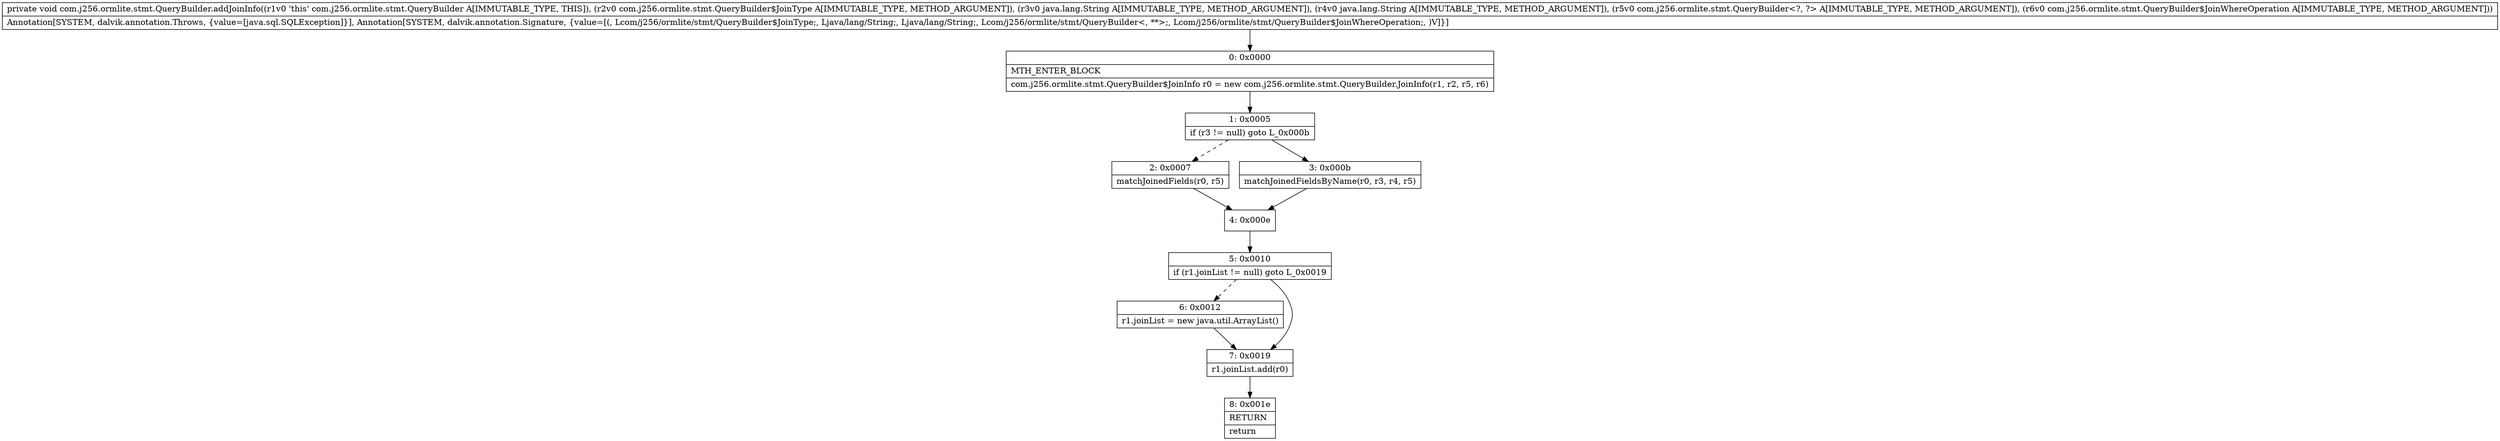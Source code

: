 digraph "CFG forcom.j256.ormlite.stmt.QueryBuilder.addJoinInfo(Lcom\/j256\/ormlite\/stmt\/QueryBuilder$JoinType;Ljava\/lang\/String;Ljava\/lang\/String;Lcom\/j256\/ormlite\/stmt\/QueryBuilder;Lcom\/j256\/ormlite\/stmt\/QueryBuilder$JoinWhereOperation;)V" {
Node_0 [shape=record,label="{0\:\ 0x0000|MTH_ENTER_BLOCK\l|com.j256.ormlite.stmt.QueryBuilder$JoinInfo r0 = new com.j256.ormlite.stmt.QueryBuilder.JoinInfo(r1, r2, r5, r6)\l}"];
Node_1 [shape=record,label="{1\:\ 0x0005|if (r3 != null) goto L_0x000b\l}"];
Node_2 [shape=record,label="{2\:\ 0x0007|matchJoinedFields(r0, r5)\l}"];
Node_3 [shape=record,label="{3\:\ 0x000b|matchJoinedFieldsByName(r0, r3, r4, r5)\l}"];
Node_4 [shape=record,label="{4\:\ 0x000e}"];
Node_5 [shape=record,label="{5\:\ 0x0010|if (r1.joinList != null) goto L_0x0019\l}"];
Node_6 [shape=record,label="{6\:\ 0x0012|r1.joinList = new java.util.ArrayList()\l}"];
Node_7 [shape=record,label="{7\:\ 0x0019|r1.joinList.add(r0)\l}"];
Node_8 [shape=record,label="{8\:\ 0x001e|RETURN\l|return\l}"];
MethodNode[shape=record,label="{private void com.j256.ormlite.stmt.QueryBuilder.addJoinInfo((r1v0 'this' com.j256.ormlite.stmt.QueryBuilder A[IMMUTABLE_TYPE, THIS]), (r2v0 com.j256.ormlite.stmt.QueryBuilder$JoinType A[IMMUTABLE_TYPE, METHOD_ARGUMENT]), (r3v0 java.lang.String A[IMMUTABLE_TYPE, METHOD_ARGUMENT]), (r4v0 java.lang.String A[IMMUTABLE_TYPE, METHOD_ARGUMENT]), (r5v0 com.j256.ormlite.stmt.QueryBuilder\<?, ?\> A[IMMUTABLE_TYPE, METHOD_ARGUMENT]), (r6v0 com.j256.ormlite.stmt.QueryBuilder$JoinWhereOperation A[IMMUTABLE_TYPE, METHOD_ARGUMENT]))  | Annotation[SYSTEM, dalvik.annotation.Throws, \{value=[java.sql.SQLException]\}], Annotation[SYSTEM, dalvik.annotation.Signature, \{value=[(, Lcom\/j256\/ormlite\/stmt\/QueryBuilder$JoinType;, Ljava\/lang\/String;, Ljava\/lang\/String;, Lcom\/j256\/ormlite\/stmt\/QueryBuilder\<, **\>;, Lcom\/j256\/ormlite\/stmt\/QueryBuilder$JoinWhereOperation;, )V]\}]\l}"];
MethodNode -> Node_0;
Node_0 -> Node_1;
Node_1 -> Node_2[style=dashed];
Node_1 -> Node_3;
Node_2 -> Node_4;
Node_3 -> Node_4;
Node_4 -> Node_5;
Node_5 -> Node_6[style=dashed];
Node_5 -> Node_7;
Node_6 -> Node_7;
Node_7 -> Node_8;
}

